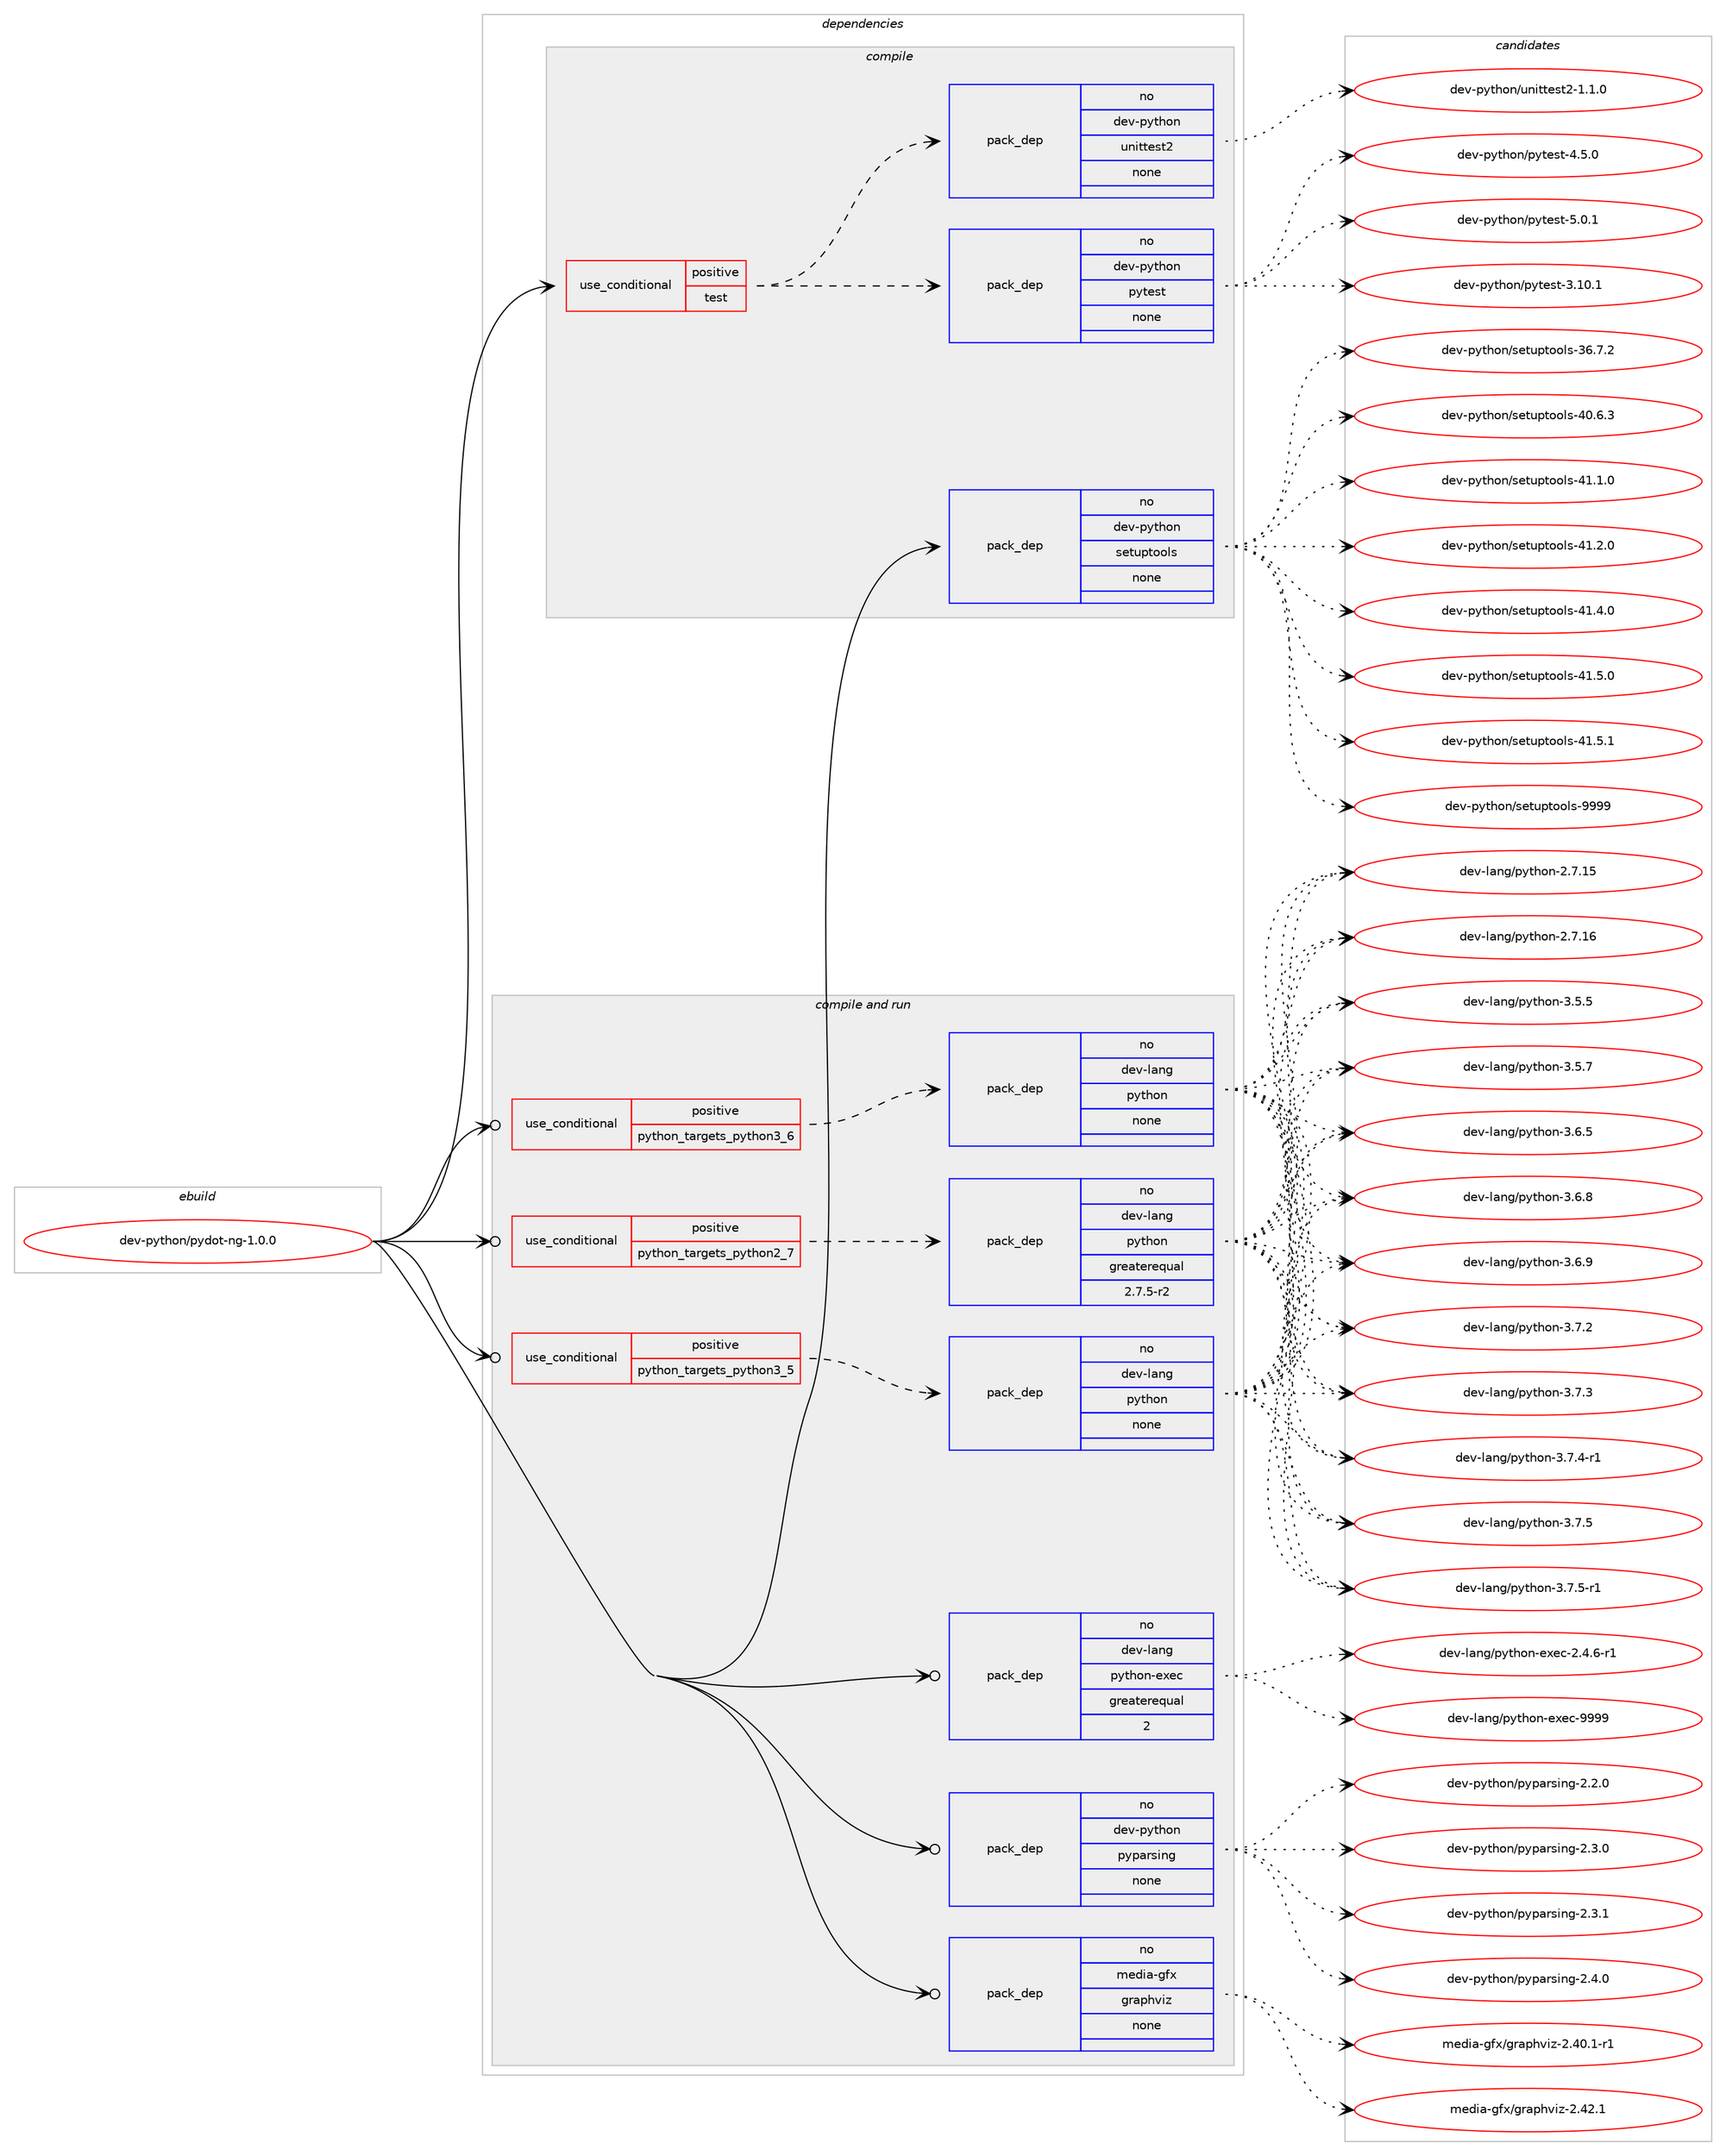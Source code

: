 digraph prolog {

# *************
# Graph options
# *************

newrank=true;
concentrate=true;
compound=true;
graph [rankdir=LR,fontname=Helvetica,fontsize=10,ranksep=1.5];#, ranksep=2.5, nodesep=0.2];
edge  [arrowhead=vee];
node  [fontname=Helvetica,fontsize=10];

# **********
# The ebuild
# **********

subgraph cluster_leftcol {
color=gray;
rank=same;
label=<<i>ebuild</i>>;
id [label="dev-python/pydot-ng-1.0.0", color=red, width=4, href="../dev-python/pydot-ng-1.0.0.svg"];
}

# ****************
# The dependencies
# ****************

subgraph cluster_midcol {
color=gray;
label=<<i>dependencies</i>>;
subgraph cluster_compile {
fillcolor="#eeeeee";
style=filled;
label=<<i>compile</i>>;
subgraph cond145706 {
dependency625368 [label=<<TABLE BORDER="0" CELLBORDER="1" CELLSPACING="0" CELLPADDING="4"><TR><TD ROWSPAN="3" CELLPADDING="10">use_conditional</TD></TR><TR><TD>positive</TD></TR><TR><TD>test</TD></TR></TABLE>>, shape=none, color=red];
subgraph pack467818 {
dependency625369 [label=<<TABLE BORDER="0" CELLBORDER="1" CELLSPACING="0" CELLPADDING="4" WIDTH="220"><TR><TD ROWSPAN="6" CELLPADDING="30">pack_dep</TD></TR><TR><TD WIDTH="110">no</TD></TR><TR><TD>dev-python</TD></TR><TR><TD>pytest</TD></TR><TR><TD>none</TD></TR><TR><TD></TD></TR></TABLE>>, shape=none, color=blue];
}
dependency625368:e -> dependency625369:w [weight=20,style="dashed",arrowhead="vee"];
subgraph pack467819 {
dependency625370 [label=<<TABLE BORDER="0" CELLBORDER="1" CELLSPACING="0" CELLPADDING="4" WIDTH="220"><TR><TD ROWSPAN="6" CELLPADDING="30">pack_dep</TD></TR><TR><TD WIDTH="110">no</TD></TR><TR><TD>dev-python</TD></TR><TR><TD>unittest2</TD></TR><TR><TD>none</TD></TR><TR><TD></TD></TR></TABLE>>, shape=none, color=blue];
}
dependency625368:e -> dependency625370:w [weight=20,style="dashed",arrowhead="vee"];
}
id:e -> dependency625368:w [weight=20,style="solid",arrowhead="vee"];
subgraph pack467820 {
dependency625371 [label=<<TABLE BORDER="0" CELLBORDER="1" CELLSPACING="0" CELLPADDING="4" WIDTH="220"><TR><TD ROWSPAN="6" CELLPADDING="30">pack_dep</TD></TR><TR><TD WIDTH="110">no</TD></TR><TR><TD>dev-python</TD></TR><TR><TD>setuptools</TD></TR><TR><TD>none</TD></TR><TR><TD></TD></TR></TABLE>>, shape=none, color=blue];
}
id:e -> dependency625371:w [weight=20,style="solid",arrowhead="vee"];
}
subgraph cluster_compileandrun {
fillcolor="#eeeeee";
style=filled;
label=<<i>compile and run</i>>;
subgraph cond145707 {
dependency625372 [label=<<TABLE BORDER="0" CELLBORDER="1" CELLSPACING="0" CELLPADDING="4"><TR><TD ROWSPAN="3" CELLPADDING="10">use_conditional</TD></TR><TR><TD>positive</TD></TR><TR><TD>python_targets_python2_7</TD></TR></TABLE>>, shape=none, color=red];
subgraph pack467821 {
dependency625373 [label=<<TABLE BORDER="0" CELLBORDER="1" CELLSPACING="0" CELLPADDING="4" WIDTH="220"><TR><TD ROWSPAN="6" CELLPADDING="30">pack_dep</TD></TR><TR><TD WIDTH="110">no</TD></TR><TR><TD>dev-lang</TD></TR><TR><TD>python</TD></TR><TR><TD>greaterequal</TD></TR><TR><TD>2.7.5-r2</TD></TR></TABLE>>, shape=none, color=blue];
}
dependency625372:e -> dependency625373:w [weight=20,style="dashed",arrowhead="vee"];
}
id:e -> dependency625372:w [weight=20,style="solid",arrowhead="odotvee"];
subgraph cond145708 {
dependency625374 [label=<<TABLE BORDER="0" CELLBORDER="1" CELLSPACING="0" CELLPADDING="4"><TR><TD ROWSPAN="3" CELLPADDING="10">use_conditional</TD></TR><TR><TD>positive</TD></TR><TR><TD>python_targets_python3_5</TD></TR></TABLE>>, shape=none, color=red];
subgraph pack467822 {
dependency625375 [label=<<TABLE BORDER="0" CELLBORDER="1" CELLSPACING="0" CELLPADDING="4" WIDTH="220"><TR><TD ROWSPAN="6" CELLPADDING="30">pack_dep</TD></TR><TR><TD WIDTH="110">no</TD></TR><TR><TD>dev-lang</TD></TR><TR><TD>python</TD></TR><TR><TD>none</TD></TR><TR><TD></TD></TR></TABLE>>, shape=none, color=blue];
}
dependency625374:e -> dependency625375:w [weight=20,style="dashed",arrowhead="vee"];
}
id:e -> dependency625374:w [weight=20,style="solid",arrowhead="odotvee"];
subgraph cond145709 {
dependency625376 [label=<<TABLE BORDER="0" CELLBORDER="1" CELLSPACING="0" CELLPADDING="4"><TR><TD ROWSPAN="3" CELLPADDING="10">use_conditional</TD></TR><TR><TD>positive</TD></TR><TR><TD>python_targets_python3_6</TD></TR></TABLE>>, shape=none, color=red];
subgraph pack467823 {
dependency625377 [label=<<TABLE BORDER="0" CELLBORDER="1" CELLSPACING="0" CELLPADDING="4" WIDTH="220"><TR><TD ROWSPAN="6" CELLPADDING="30">pack_dep</TD></TR><TR><TD WIDTH="110">no</TD></TR><TR><TD>dev-lang</TD></TR><TR><TD>python</TD></TR><TR><TD>none</TD></TR><TR><TD></TD></TR></TABLE>>, shape=none, color=blue];
}
dependency625376:e -> dependency625377:w [weight=20,style="dashed",arrowhead="vee"];
}
id:e -> dependency625376:w [weight=20,style="solid",arrowhead="odotvee"];
subgraph pack467824 {
dependency625378 [label=<<TABLE BORDER="0" CELLBORDER="1" CELLSPACING="0" CELLPADDING="4" WIDTH="220"><TR><TD ROWSPAN="6" CELLPADDING="30">pack_dep</TD></TR><TR><TD WIDTH="110">no</TD></TR><TR><TD>dev-lang</TD></TR><TR><TD>python-exec</TD></TR><TR><TD>greaterequal</TD></TR><TR><TD>2</TD></TR></TABLE>>, shape=none, color=blue];
}
id:e -> dependency625378:w [weight=20,style="solid",arrowhead="odotvee"];
subgraph pack467825 {
dependency625379 [label=<<TABLE BORDER="0" CELLBORDER="1" CELLSPACING="0" CELLPADDING="4" WIDTH="220"><TR><TD ROWSPAN="6" CELLPADDING="30">pack_dep</TD></TR><TR><TD WIDTH="110">no</TD></TR><TR><TD>dev-python</TD></TR><TR><TD>pyparsing</TD></TR><TR><TD>none</TD></TR><TR><TD></TD></TR></TABLE>>, shape=none, color=blue];
}
id:e -> dependency625379:w [weight=20,style="solid",arrowhead="odotvee"];
subgraph pack467826 {
dependency625380 [label=<<TABLE BORDER="0" CELLBORDER="1" CELLSPACING="0" CELLPADDING="4" WIDTH="220"><TR><TD ROWSPAN="6" CELLPADDING="30">pack_dep</TD></TR><TR><TD WIDTH="110">no</TD></TR><TR><TD>media-gfx</TD></TR><TR><TD>graphviz</TD></TR><TR><TD>none</TD></TR><TR><TD></TD></TR></TABLE>>, shape=none, color=blue];
}
id:e -> dependency625380:w [weight=20,style="solid",arrowhead="odotvee"];
}
subgraph cluster_run {
fillcolor="#eeeeee";
style=filled;
label=<<i>run</i>>;
}
}

# **************
# The candidates
# **************

subgraph cluster_choices {
rank=same;
color=gray;
label=<<i>candidates</i>>;

subgraph choice467818 {
color=black;
nodesep=1;
choice100101118451121211161041111104711212111610111511645514649484649 [label="dev-python/pytest-3.10.1", color=red, width=4,href="../dev-python/pytest-3.10.1.svg"];
choice1001011184511212111610411111047112121116101115116455246534648 [label="dev-python/pytest-4.5.0", color=red, width=4,href="../dev-python/pytest-4.5.0.svg"];
choice1001011184511212111610411111047112121116101115116455346484649 [label="dev-python/pytest-5.0.1", color=red, width=4,href="../dev-python/pytest-5.0.1.svg"];
dependency625369:e -> choice100101118451121211161041111104711212111610111511645514649484649:w [style=dotted,weight="100"];
dependency625369:e -> choice1001011184511212111610411111047112121116101115116455246534648:w [style=dotted,weight="100"];
dependency625369:e -> choice1001011184511212111610411111047112121116101115116455346484649:w [style=dotted,weight="100"];
}
subgraph choice467819 {
color=black;
nodesep=1;
choice100101118451121211161041111104711711010511611610111511650454946494648 [label="dev-python/unittest2-1.1.0", color=red, width=4,href="../dev-python/unittest2-1.1.0.svg"];
dependency625370:e -> choice100101118451121211161041111104711711010511611610111511650454946494648:w [style=dotted,weight="100"];
}
subgraph choice467820 {
color=black;
nodesep=1;
choice100101118451121211161041111104711510111611711211611111110811545515446554650 [label="dev-python/setuptools-36.7.2", color=red, width=4,href="../dev-python/setuptools-36.7.2.svg"];
choice100101118451121211161041111104711510111611711211611111110811545524846544651 [label="dev-python/setuptools-40.6.3", color=red, width=4,href="../dev-python/setuptools-40.6.3.svg"];
choice100101118451121211161041111104711510111611711211611111110811545524946494648 [label="dev-python/setuptools-41.1.0", color=red, width=4,href="../dev-python/setuptools-41.1.0.svg"];
choice100101118451121211161041111104711510111611711211611111110811545524946504648 [label="dev-python/setuptools-41.2.0", color=red, width=4,href="../dev-python/setuptools-41.2.0.svg"];
choice100101118451121211161041111104711510111611711211611111110811545524946524648 [label="dev-python/setuptools-41.4.0", color=red, width=4,href="../dev-python/setuptools-41.4.0.svg"];
choice100101118451121211161041111104711510111611711211611111110811545524946534648 [label="dev-python/setuptools-41.5.0", color=red, width=4,href="../dev-python/setuptools-41.5.0.svg"];
choice100101118451121211161041111104711510111611711211611111110811545524946534649 [label="dev-python/setuptools-41.5.1", color=red, width=4,href="../dev-python/setuptools-41.5.1.svg"];
choice10010111845112121116104111110471151011161171121161111111081154557575757 [label="dev-python/setuptools-9999", color=red, width=4,href="../dev-python/setuptools-9999.svg"];
dependency625371:e -> choice100101118451121211161041111104711510111611711211611111110811545515446554650:w [style=dotted,weight="100"];
dependency625371:e -> choice100101118451121211161041111104711510111611711211611111110811545524846544651:w [style=dotted,weight="100"];
dependency625371:e -> choice100101118451121211161041111104711510111611711211611111110811545524946494648:w [style=dotted,weight="100"];
dependency625371:e -> choice100101118451121211161041111104711510111611711211611111110811545524946504648:w [style=dotted,weight="100"];
dependency625371:e -> choice100101118451121211161041111104711510111611711211611111110811545524946524648:w [style=dotted,weight="100"];
dependency625371:e -> choice100101118451121211161041111104711510111611711211611111110811545524946534648:w [style=dotted,weight="100"];
dependency625371:e -> choice100101118451121211161041111104711510111611711211611111110811545524946534649:w [style=dotted,weight="100"];
dependency625371:e -> choice10010111845112121116104111110471151011161171121161111111081154557575757:w [style=dotted,weight="100"];
}
subgraph choice467821 {
color=black;
nodesep=1;
choice10010111845108971101034711212111610411111045504655464953 [label="dev-lang/python-2.7.15", color=red, width=4,href="../dev-lang/python-2.7.15.svg"];
choice10010111845108971101034711212111610411111045504655464954 [label="dev-lang/python-2.7.16", color=red, width=4,href="../dev-lang/python-2.7.16.svg"];
choice100101118451089711010347112121116104111110455146534653 [label="dev-lang/python-3.5.5", color=red, width=4,href="../dev-lang/python-3.5.5.svg"];
choice100101118451089711010347112121116104111110455146534655 [label="dev-lang/python-3.5.7", color=red, width=4,href="../dev-lang/python-3.5.7.svg"];
choice100101118451089711010347112121116104111110455146544653 [label="dev-lang/python-3.6.5", color=red, width=4,href="../dev-lang/python-3.6.5.svg"];
choice100101118451089711010347112121116104111110455146544656 [label="dev-lang/python-3.6.8", color=red, width=4,href="../dev-lang/python-3.6.8.svg"];
choice100101118451089711010347112121116104111110455146544657 [label="dev-lang/python-3.6.9", color=red, width=4,href="../dev-lang/python-3.6.9.svg"];
choice100101118451089711010347112121116104111110455146554650 [label="dev-lang/python-3.7.2", color=red, width=4,href="../dev-lang/python-3.7.2.svg"];
choice100101118451089711010347112121116104111110455146554651 [label="dev-lang/python-3.7.3", color=red, width=4,href="../dev-lang/python-3.7.3.svg"];
choice1001011184510897110103471121211161041111104551465546524511449 [label="dev-lang/python-3.7.4-r1", color=red, width=4,href="../dev-lang/python-3.7.4-r1.svg"];
choice100101118451089711010347112121116104111110455146554653 [label="dev-lang/python-3.7.5", color=red, width=4,href="../dev-lang/python-3.7.5.svg"];
choice1001011184510897110103471121211161041111104551465546534511449 [label="dev-lang/python-3.7.5-r1", color=red, width=4,href="../dev-lang/python-3.7.5-r1.svg"];
dependency625373:e -> choice10010111845108971101034711212111610411111045504655464953:w [style=dotted,weight="100"];
dependency625373:e -> choice10010111845108971101034711212111610411111045504655464954:w [style=dotted,weight="100"];
dependency625373:e -> choice100101118451089711010347112121116104111110455146534653:w [style=dotted,weight="100"];
dependency625373:e -> choice100101118451089711010347112121116104111110455146534655:w [style=dotted,weight="100"];
dependency625373:e -> choice100101118451089711010347112121116104111110455146544653:w [style=dotted,weight="100"];
dependency625373:e -> choice100101118451089711010347112121116104111110455146544656:w [style=dotted,weight="100"];
dependency625373:e -> choice100101118451089711010347112121116104111110455146544657:w [style=dotted,weight="100"];
dependency625373:e -> choice100101118451089711010347112121116104111110455146554650:w [style=dotted,weight="100"];
dependency625373:e -> choice100101118451089711010347112121116104111110455146554651:w [style=dotted,weight="100"];
dependency625373:e -> choice1001011184510897110103471121211161041111104551465546524511449:w [style=dotted,weight="100"];
dependency625373:e -> choice100101118451089711010347112121116104111110455146554653:w [style=dotted,weight="100"];
dependency625373:e -> choice1001011184510897110103471121211161041111104551465546534511449:w [style=dotted,weight="100"];
}
subgraph choice467822 {
color=black;
nodesep=1;
choice10010111845108971101034711212111610411111045504655464953 [label="dev-lang/python-2.7.15", color=red, width=4,href="../dev-lang/python-2.7.15.svg"];
choice10010111845108971101034711212111610411111045504655464954 [label="dev-lang/python-2.7.16", color=red, width=4,href="../dev-lang/python-2.7.16.svg"];
choice100101118451089711010347112121116104111110455146534653 [label="dev-lang/python-3.5.5", color=red, width=4,href="../dev-lang/python-3.5.5.svg"];
choice100101118451089711010347112121116104111110455146534655 [label="dev-lang/python-3.5.7", color=red, width=4,href="../dev-lang/python-3.5.7.svg"];
choice100101118451089711010347112121116104111110455146544653 [label="dev-lang/python-3.6.5", color=red, width=4,href="../dev-lang/python-3.6.5.svg"];
choice100101118451089711010347112121116104111110455146544656 [label="dev-lang/python-3.6.8", color=red, width=4,href="../dev-lang/python-3.6.8.svg"];
choice100101118451089711010347112121116104111110455146544657 [label="dev-lang/python-3.6.9", color=red, width=4,href="../dev-lang/python-3.6.9.svg"];
choice100101118451089711010347112121116104111110455146554650 [label="dev-lang/python-3.7.2", color=red, width=4,href="../dev-lang/python-3.7.2.svg"];
choice100101118451089711010347112121116104111110455146554651 [label="dev-lang/python-3.7.3", color=red, width=4,href="../dev-lang/python-3.7.3.svg"];
choice1001011184510897110103471121211161041111104551465546524511449 [label="dev-lang/python-3.7.4-r1", color=red, width=4,href="../dev-lang/python-3.7.4-r1.svg"];
choice100101118451089711010347112121116104111110455146554653 [label="dev-lang/python-3.7.5", color=red, width=4,href="../dev-lang/python-3.7.5.svg"];
choice1001011184510897110103471121211161041111104551465546534511449 [label="dev-lang/python-3.7.5-r1", color=red, width=4,href="../dev-lang/python-3.7.5-r1.svg"];
dependency625375:e -> choice10010111845108971101034711212111610411111045504655464953:w [style=dotted,weight="100"];
dependency625375:e -> choice10010111845108971101034711212111610411111045504655464954:w [style=dotted,weight="100"];
dependency625375:e -> choice100101118451089711010347112121116104111110455146534653:w [style=dotted,weight="100"];
dependency625375:e -> choice100101118451089711010347112121116104111110455146534655:w [style=dotted,weight="100"];
dependency625375:e -> choice100101118451089711010347112121116104111110455146544653:w [style=dotted,weight="100"];
dependency625375:e -> choice100101118451089711010347112121116104111110455146544656:w [style=dotted,weight="100"];
dependency625375:e -> choice100101118451089711010347112121116104111110455146544657:w [style=dotted,weight="100"];
dependency625375:e -> choice100101118451089711010347112121116104111110455146554650:w [style=dotted,weight="100"];
dependency625375:e -> choice100101118451089711010347112121116104111110455146554651:w [style=dotted,weight="100"];
dependency625375:e -> choice1001011184510897110103471121211161041111104551465546524511449:w [style=dotted,weight="100"];
dependency625375:e -> choice100101118451089711010347112121116104111110455146554653:w [style=dotted,weight="100"];
dependency625375:e -> choice1001011184510897110103471121211161041111104551465546534511449:w [style=dotted,weight="100"];
}
subgraph choice467823 {
color=black;
nodesep=1;
choice10010111845108971101034711212111610411111045504655464953 [label="dev-lang/python-2.7.15", color=red, width=4,href="../dev-lang/python-2.7.15.svg"];
choice10010111845108971101034711212111610411111045504655464954 [label="dev-lang/python-2.7.16", color=red, width=4,href="../dev-lang/python-2.7.16.svg"];
choice100101118451089711010347112121116104111110455146534653 [label="dev-lang/python-3.5.5", color=red, width=4,href="../dev-lang/python-3.5.5.svg"];
choice100101118451089711010347112121116104111110455146534655 [label="dev-lang/python-3.5.7", color=red, width=4,href="../dev-lang/python-3.5.7.svg"];
choice100101118451089711010347112121116104111110455146544653 [label="dev-lang/python-3.6.5", color=red, width=4,href="../dev-lang/python-3.6.5.svg"];
choice100101118451089711010347112121116104111110455146544656 [label="dev-lang/python-3.6.8", color=red, width=4,href="../dev-lang/python-3.6.8.svg"];
choice100101118451089711010347112121116104111110455146544657 [label="dev-lang/python-3.6.9", color=red, width=4,href="../dev-lang/python-3.6.9.svg"];
choice100101118451089711010347112121116104111110455146554650 [label="dev-lang/python-3.7.2", color=red, width=4,href="../dev-lang/python-3.7.2.svg"];
choice100101118451089711010347112121116104111110455146554651 [label="dev-lang/python-3.7.3", color=red, width=4,href="../dev-lang/python-3.7.3.svg"];
choice1001011184510897110103471121211161041111104551465546524511449 [label="dev-lang/python-3.7.4-r1", color=red, width=4,href="../dev-lang/python-3.7.4-r1.svg"];
choice100101118451089711010347112121116104111110455146554653 [label="dev-lang/python-3.7.5", color=red, width=4,href="../dev-lang/python-3.7.5.svg"];
choice1001011184510897110103471121211161041111104551465546534511449 [label="dev-lang/python-3.7.5-r1", color=red, width=4,href="../dev-lang/python-3.7.5-r1.svg"];
dependency625377:e -> choice10010111845108971101034711212111610411111045504655464953:w [style=dotted,weight="100"];
dependency625377:e -> choice10010111845108971101034711212111610411111045504655464954:w [style=dotted,weight="100"];
dependency625377:e -> choice100101118451089711010347112121116104111110455146534653:w [style=dotted,weight="100"];
dependency625377:e -> choice100101118451089711010347112121116104111110455146534655:w [style=dotted,weight="100"];
dependency625377:e -> choice100101118451089711010347112121116104111110455146544653:w [style=dotted,weight="100"];
dependency625377:e -> choice100101118451089711010347112121116104111110455146544656:w [style=dotted,weight="100"];
dependency625377:e -> choice100101118451089711010347112121116104111110455146544657:w [style=dotted,weight="100"];
dependency625377:e -> choice100101118451089711010347112121116104111110455146554650:w [style=dotted,weight="100"];
dependency625377:e -> choice100101118451089711010347112121116104111110455146554651:w [style=dotted,weight="100"];
dependency625377:e -> choice1001011184510897110103471121211161041111104551465546524511449:w [style=dotted,weight="100"];
dependency625377:e -> choice100101118451089711010347112121116104111110455146554653:w [style=dotted,weight="100"];
dependency625377:e -> choice1001011184510897110103471121211161041111104551465546534511449:w [style=dotted,weight="100"];
}
subgraph choice467824 {
color=black;
nodesep=1;
choice10010111845108971101034711212111610411111045101120101994550465246544511449 [label="dev-lang/python-exec-2.4.6-r1", color=red, width=4,href="../dev-lang/python-exec-2.4.6-r1.svg"];
choice10010111845108971101034711212111610411111045101120101994557575757 [label="dev-lang/python-exec-9999", color=red, width=4,href="../dev-lang/python-exec-9999.svg"];
dependency625378:e -> choice10010111845108971101034711212111610411111045101120101994550465246544511449:w [style=dotted,weight="100"];
dependency625378:e -> choice10010111845108971101034711212111610411111045101120101994557575757:w [style=dotted,weight="100"];
}
subgraph choice467825 {
color=black;
nodesep=1;
choice100101118451121211161041111104711212111297114115105110103455046504648 [label="dev-python/pyparsing-2.2.0", color=red, width=4,href="../dev-python/pyparsing-2.2.0.svg"];
choice100101118451121211161041111104711212111297114115105110103455046514648 [label="dev-python/pyparsing-2.3.0", color=red, width=4,href="../dev-python/pyparsing-2.3.0.svg"];
choice100101118451121211161041111104711212111297114115105110103455046514649 [label="dev-python/pyparsing-2.3.1", color=red, width=4,href="../dev-python/pyparsing-2.3.1.svg"];
choice100101118451121211161041111104711212111297114115105110103455046524648 [label="dev-python/pyparsing-2.4.0", color=red, width=4,href="../dev-python/pyparsing-2.4.0.svg"];
dependency625379:e -> choice100101118451121211161041111104711212111297114115105110103455046504648:w [style=dotted,weight="100"];
dependency625379:e -> choice100101118451121211161041111104711212111297114115105110103455046514648:w [style=dotted,weight="100"];
dependency625379:e -> choice100101118451121211161041111104711212111297114115105110103455046514649:w [style=dotted,weight="100"];
dependency625379:e -> choice100101118451121211161041111104711212111297114115105110103455046524648:w [style=dotted,weight="100"];
}
subgraph choice467826 {
color=black;
nodesep=1;
choice10910110010597451031021204710311497112104118105122455046524846494511449 [label="media-gfx/graphviz-2.40.1-r1", color=red, width=4,href="../media-gfx/graphviz-2.40.1-r1.svg"];
choice1091011001059745103102120471031149711210411810512245504652504649 [label="media-gfx/graphviz-2.42.1", color=red, width=4,href="../media-gfx/graphviz-2.42.1.svg"];
dependency625380:e -> choice10910110010597451031021204710311497112104118105122455046524846494511449:w [style=dotted,weight="100"];
dependency625380:e -> choice1091011001059745103102120471031149711210411810512245504652504649:w [style=dotted,weight="100"];
}
}

}
